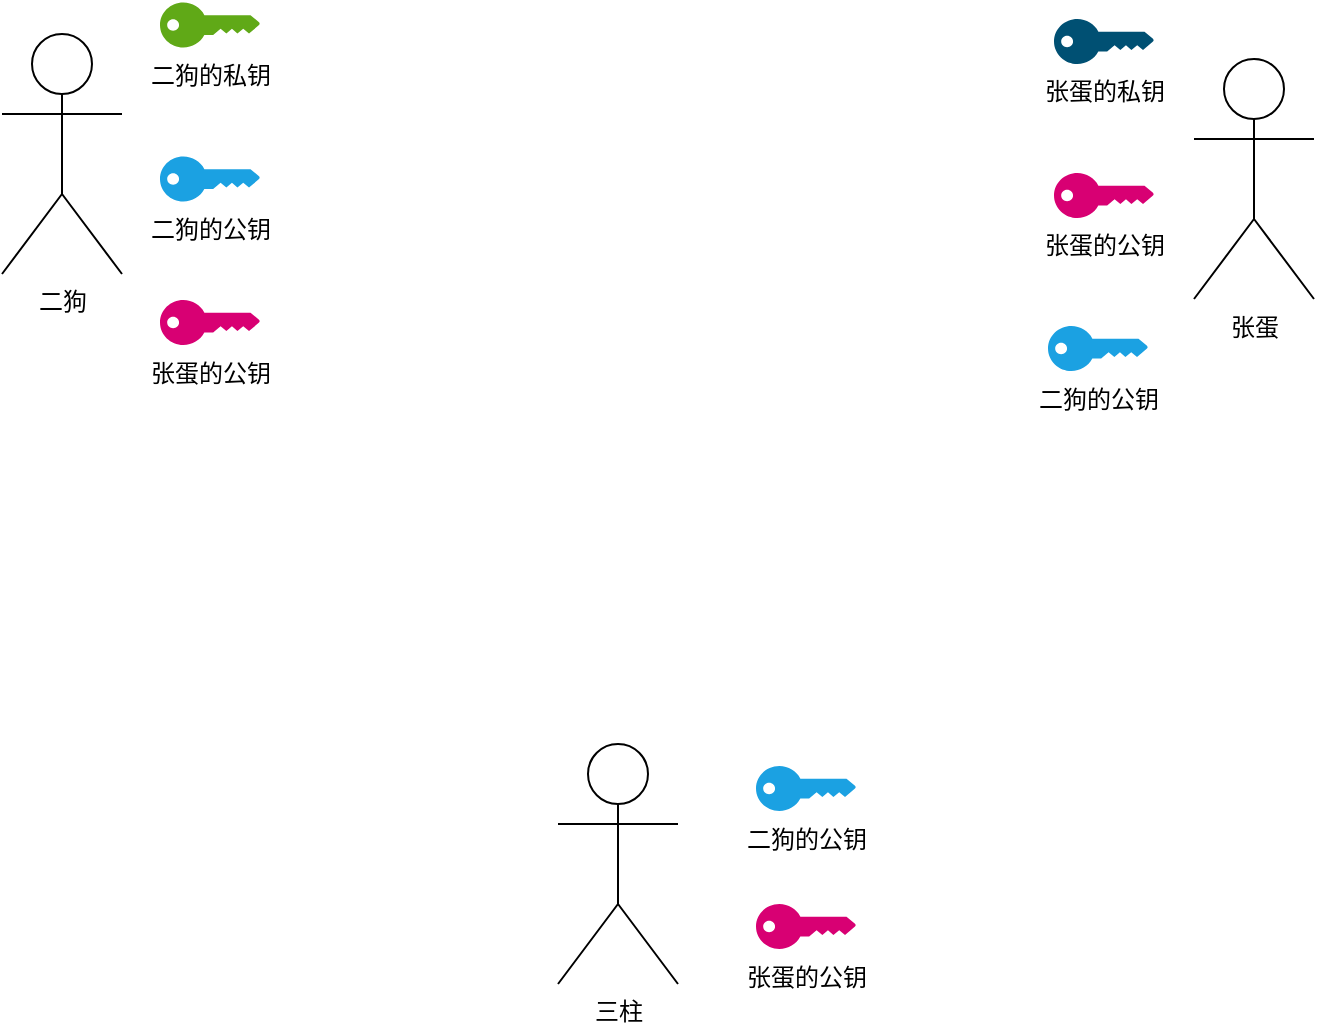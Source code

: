 <mxfile version="14.4.3" type="device"><diagram id="WeR1HejBkZmJ74gX768Q" name="第 1 页"><mxGraphModel dx="1022" dy="422" grid="0" gridSize="10" guides="1" tooltips="1" connect="1" arrows="1" fold="1" page="0" pageScale="1" pageWidth="827" pageHeight="1169" math="0" shadow="0"><root><mxCell id="0"/><mxCell id="1" parent="0"/><mxCell id="A0SJ4pFLdeGiKwQQ1cZg-1" value="张蛋" style="shape=umlActor;verticalLabelPosition=bottom;verticalAlign=top;html=1;outlineConnect=0;" parent="1" vertex="1"><mxGeometry x="1014" y="536.5" width="60" height="120" as="geometry"/></mxCell><mxCell id="A0SJ4pFLdeGiKwQQ1cZg-3" value="二狗" style="shape=umlActor;verticalLabelPosition=bottom;verticalAlign=top;html=1;outlineConnect=0;" parent="1" vertex="1"><mxGeometry x="418" y="524" width="60" height="120" as="geometry"/></mxCell><mxCell id="sydz7L7CQBzQm1Pxrb1v-2" value="二狗的私钥" style="points=[[0,0.5,0],[0.24,0,0],[0.5,0.28,0],[0.995,0.475,0],[0.5,0.72,0],[0.24,1,0]];verticalLabelPosition=bottom;html=1;verticalAlign=top;aspect=fixed;align=center;pointerEvents=1;shape=mxgraph.cisco19.key;fillColor=#60a917;strokeColor=#2D7600;" parent="1" vertex="1"><mxGeometry x="497" y="508.25" width="50" height="22.5" as="geometry"/></mxCell><mxCell id="sydz7L7CQBzQm1Pxrb1v-3" value="二狗的公钥" style="points=[[0,0.5,0],[0.24,0,0],[0.5,0.28,0],[0.995,0.475,0],[0.5,0.72,0],[0.24,1,0]];verticalLabelPosition=bottom;html=1;verticalAlign=top;aspect=fixed;align=center;pointerEvents=1;shape=mxgraph.cisco19.key;fillColor=#1ba1e2;strokeColor=#006EAF;" parent="1" vertex="1"><mxGeometry x="497" y="585.25" width="50" height="22.5" as="geometry"/></mxCell><mxCell id="sydz7L7CQBzQm1Pxrb1v-4" value="张蛋的私钥" style="points=[[0,0.5,0],[0.24,0,0],[0.5,0.28,0],[0.995,0.475,0],[0.5,0.72,0],[0.24,1,0]];verticalLabelPosition=bottom;html=1;verticalAlign=top;aspect=fixed;align=center;pointerEvents=1;shape=mxgraph.cisco19.key;fillColor=#005073;strokeColor=none;" parent="1" vertex="1"><mxGeometry x="944" y="516.5" width="50" height="22.5" as="geometry"/></mxCell><mxCell id="sydz7L7CQBzQm1Pxrb1v-5" value="张蛋的公钥" style="points=[[0,0.5,0],[0.24,0,0],[0.5,0.28,0],[0.995,0.475,0],[0.5,0.72,0],[0.24,1,0]];verticalLabelPosition=bottom;html=1;verticalAlign=top;aspect=fixed;align=center;pointerEvents=1;shape=mxgraph.cisco19.key;fillColor=#d80073;strokeColor=#A50040;" parent="1" vertex="1"><mxGeometry x="944" y="593.5" width="50" height="22.5" as="geometry"/></mxCell><mxCell id="ZOGdEhA6cFzDdCFdUNOd-1" value="张蛋的公钥" style="points=[[0,0.5,0],[0.24,0,0],[0.5,0.28,0],[0.995,0.475,0],[0.5,0.72,0],[0.24,1,0]];verticalLabelPosition=bottom;html=1;verticalAlign=top;aspect=fixed;align=center;pointerEvents=1;shape=mxgraph.cisco19.key;fillColor=#d80073;strokeColor=#A50040;" parent="1" vertex="1"><mxGeometry x="497" y="657" width="50" height="22.5" as="geometry"/></mxCell><mxCell id="ZOGdEhA6cFzDdCFdUNOd-2" value="二狗的公钥" style="points=[[0,0.5,0],[0.24,0,0],[0.5,0.28,0],[0.995,0.475,0],[0.5,0.72,0],[0.24,1,0]];verticalLabelPosition=bottom;html=1;verticalAlign=top;aspect=fixed;align=center;pointerEvents=1;shape=mxgraph.cisco19.key;fillColor=#1ba1e2;strokeColor=#006EAF;" parent="1" vertex="1"><mxGeometry x="941" y="670" width="50" height="22.5" as="geometry"/></mxCell><mxCell id="hF3me57WF1mtswDuYE7Y-1" value="三柱" style="shape=umlActor;verticalLabelPosition=bottom;verticalAlign=top;html=1;outlineConnect=0;" vertex="1" parent="1"><mxGeometry x="696" y="879" width="60" height="120" as="geometry"/></mxCell><mxCell id="hF3me57WF1mtswDuYE7Y-2" value="二狗的公钥" style="points=[[0,0.5,0],[0.24,0,0],[0.5,0.28,0],[0.995,0.475,0],[0.5,0.72,0],[0.24,1,0]];verticalLabelPosition=bottom;html=1;verticalAlign=top;aspect=fixed;align=center;pointerEvents=1;shape=mxgraph.cisco19.key;fillColor=#1ba1e2;strokeColor=#006EAF;" vertex="1" parent="1"><mxGeometry x="795" y="890" width="50" height="22.5" as="geometry"/></mxCell><mxCell id="hF3me57WF1mtswDuYE7Y-3" value="张蛋的公钥" style="points=[[0,0.5,0],[0.24,0,0],[0.5,0.28,0],[0.995,0.475,0],[0.5,0.72,0],[0.24,1,0]];verticalLabelPosition=bottom;html=1;verticalAlign=top;aspect=fixed;align=center;pointerEvents=1;shape=mxgraph.cisco19.key;fillColor=#d80073;strokeColor=#A50040;" vertex="1" parent="1"><mxGeometry x="795" y="959" width="50" height="22.5" as="geometry"/></mxCell></root></mxGraphModel></diagram></mxfile>